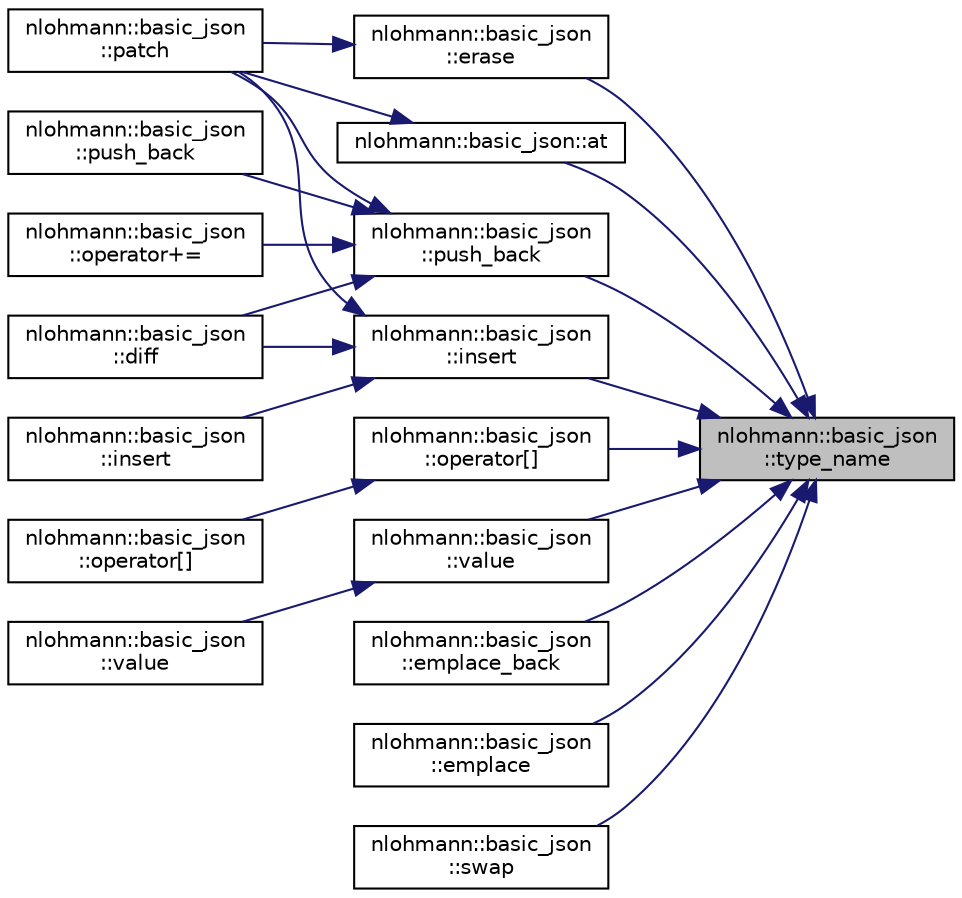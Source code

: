 digraph "nlohmann::basic_json::type_name"
{
 // LATEX_PDF_SIZE
  edge [fontname="Helvetica",fontsize="10",labelfontname="Helvetica",labelfontsize="10"];
  node [fontname="Helvetica",fontsize="10",shape=record];
  rankdir="RL";
  Node513 [label="nlohmann::basic_json\l::type_name",height=0.2,width=0.4,color="black", fillcolor="grey75", style="filled", fontcolor="black",tooltip="return the type as string"];
  Node513 -> Node514 [dir="back",color="midnightblue",fontsize="10",style="solid"];
  Node514 [label="nlohmann::basic_json::at",height=0.2,width=0.4,color="black", fillcolor="white", style="filled",URL="$classnlohmann_1_1basic__json.html#a73ae333487310e3302135189ce8ff5d8",tooltip="access specified array element with bounds checking"];
  Node514 -> Node515 [dir="back",color="midnightblue",fontsize="10",style="solid"];
  Node515 [label="nlohmann::basic_json\l::patch",height=0.2,width=0.4,color="black", fillcolor="white", style="filled",URL="$classnlohmann_1_1basic__json.html#a81e0c41a4a9dff4df2f6973f7f8b2a83",tooltip="applies a JSON patch"];
  Node513 -> Node516 [dir="back",color="midnightblue",fontsize="10",style="solid"];
  Node516 [label="nlohmann::basic_json\l::operator[]",height=0.2,width=0.4,color="black", fillcolor="white", style="filled",URL="$classnlohmann_1_1basic__json.html#ac871e3b03fb2eeca9a8de4db2bea760f",tooltip="access specified array element"];
  Node516 -> Node517 [dir="back",color="midnightblue",fontsize="10",style="solid"];
  Node517 [label="nlohmann::basic_json\l::operator[]",height=0.2,width=0.4,color="black", fillcolor="white", style="filled",URL="$classnlohmann_1_1basic__json.html#a1416bbec9d9a8eeca21c213cf5290868",tooltip="access specified object element"];
  Node513 -> Node518 [dir="back",color="midnightblue",fontsize="10",style="solid"];
  Node518 [label="nlohmann::basic_json\l::value",height=0.2,width=0.4,color="black", fillcolor="white", style="filled",URL="$classnlohmann_1_1basic__json.html#af9c51328fbe1da75eca750be3009917a",tooltip="access specified object element with default value"];
  Node518 -> Node519 [dir="back",color="midnightblue",fontsize="10",style="solid"];
  Node519 [label="nlohmann::basic_json\l::value",height=0.2,width=0.4,color="black", fillcolor="white", style="filled",URL="$classnlohmann_1_1basic__json.html#ad6a18403e7fbac9c4efd06facc71fc88",tooltip="overload for a default value of type const char*"];
  Node513 -> Node520 [dir="back",color="midnightblue",fontsize="10",style="solid"];
  Node520 [label="nlohmann::basic_json\l::erase",height=0.2,width=0.4,color="black", fillcolor="white", style="filled",URL="$classnlohmann_1_1basic__json.html#a068a16e76be178e83da6a192916923ed",tooltip="remove element given an iterator"];
  Node520 -> Node515 [dir="back",color="midnightblue",fontsize="10",style="solid"];
  Node513 -> Node521 [dir="back",color="midnightblue",fontsize="10",style="solid"];
  Node521 [label="nlohmann::basic_json\l::push_back",height=0.2,width=0.4,color="black", fillcolor="white", style="filled",URL="$classnlohmann_1_1basic__json.html#ac8e523ddc8c2dd7e5d2daf0d49a9c0d7",tooltip="add an object to an array"];
  Node521 -> Node522 [dir="back",color="midnightblue",fontsize="10",style="solid"];
  Node522 [label="nlohmann::basic_json\l::operator+=",height=0.2,width=0.4,color="black", fillcolor="white", style="filled",URL="$classnlohmann_1_1basic__json.html#aea1085f2d35cc0e1ce119cf0110119e6",tooltip="add an object to an array"];
  Node521 -> Node523 [dir="back",color="midnightblue",fontsize="10",style="solid"];
  Node523 [label="nlohmann::basic_json\l::push_back",height=0.2,width=0.4,color="black", fillcolor="white", style="filled",URL="$classnlohmann_1_1basic__json.html#ab2716cbe2e997ab8309926b87f044434",tooltip="add an object to an object"];
  Node521 -> Node515 [dir="back",color="midnightblue",fontsize="10",style="solid"];
  Node521 -> Node524 [dir="back",color="midnightblue",fontsize="10",style="solid"];
  Node524 [label="nlohmann::basic_json\l::diff",height=0.2,width=0.4,color="black", fillcolor="white", style="filled",URL="$classnlohmann_1_1basic__json.html#a543bd5f7490de54c875b2c0912dc9a49",tooltip="creates a diff as a JSON patch"];
  Node513 -> Node525 [dir="back",color="midnightblue",fontsize="10",style="solid"];
  Node525 [label="nlohmann::basic_json\l::emplace_back",height=0.2,width=0.4,color="black", fillcolor="white", style="filled",URL="$classnlohmann_1_1basic__json.html#aacf5eed15a8b66fb1e88910707a5e229",tooltip="add an object to an array"];
  Node513 -> Node526 [dir="back",color="midnightblue",fontsize="10",style="solid"];
  Node526 [label="nlohmann::basic_json\l::emplace",height=0.2,width=0.4,color="black", fillcolor="white", style="filled",URL="$classnlohmann_1_1basic__json.html#a5338e282d1d02bed389d852dd670d98d",tooltip="add an object to an object if key does not exist"];
  Node513 -> Node527 [dir="back",color="midnightblue",fontsize="10",style="solid"];
  Node527 [label="nlohmann::basic_json\l::insert",height=0.2,width=0.4,color="black", fillcolor="white", style="filled",URL="$classnlohmann_1_1basic__json.html#a0136728f5db69d4051c77b94307abd6c",tooltip="inserts element"];
  Node527 -> Node528 [dir="back",color="midnightblue",fontsize="10",style="solid"];
  Node528 [label="nlohmann::basic_json\l::insert",height=0.2,width=0.4,color="black", fillcolor="white", style="filled",URL="$classnlohmann_1_1basic__json.html#a1ecce113ff11dd294689ee4d45cbb855",tooltip="inserts element"];
  Node527 -> Node515 [dir="back",color="midnightblue",fontsize="10",style="solid"];
  Node527 -> Node524 [dir="back",color="midnightblue",fontsize="10",style="solid"];
  Node513 -> Node529 [dir="back",color="midnightblue",fontsize="10",style="solid"];
  Node529 [label="nlohmann::basic_json\l::swap",height=0.2,width=0.4,color="black", fillcolor="white", style="filled",URL="$classnlohmann_1_1basic__json.html#a65b0a24e1361a030ad0a661de22f6c8e",tooltip="exchanges the values"];
}
